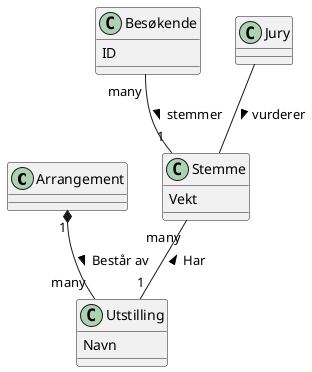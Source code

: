 @startuml

class Arrangement {
}

class Utstilling {
    Navn
}

class Stemme {
    Vekt
}

class Besøkende{
    ID
}

class Jury{
}

Jury -- Stemme : > vurderer

Besøkende "many" -- "1" Stemme : > stemmer

Arrangement "1" *-- "many" Utstilling : Består av >

Stemme "many" -- "1" Utstilling : < Har

@enduml